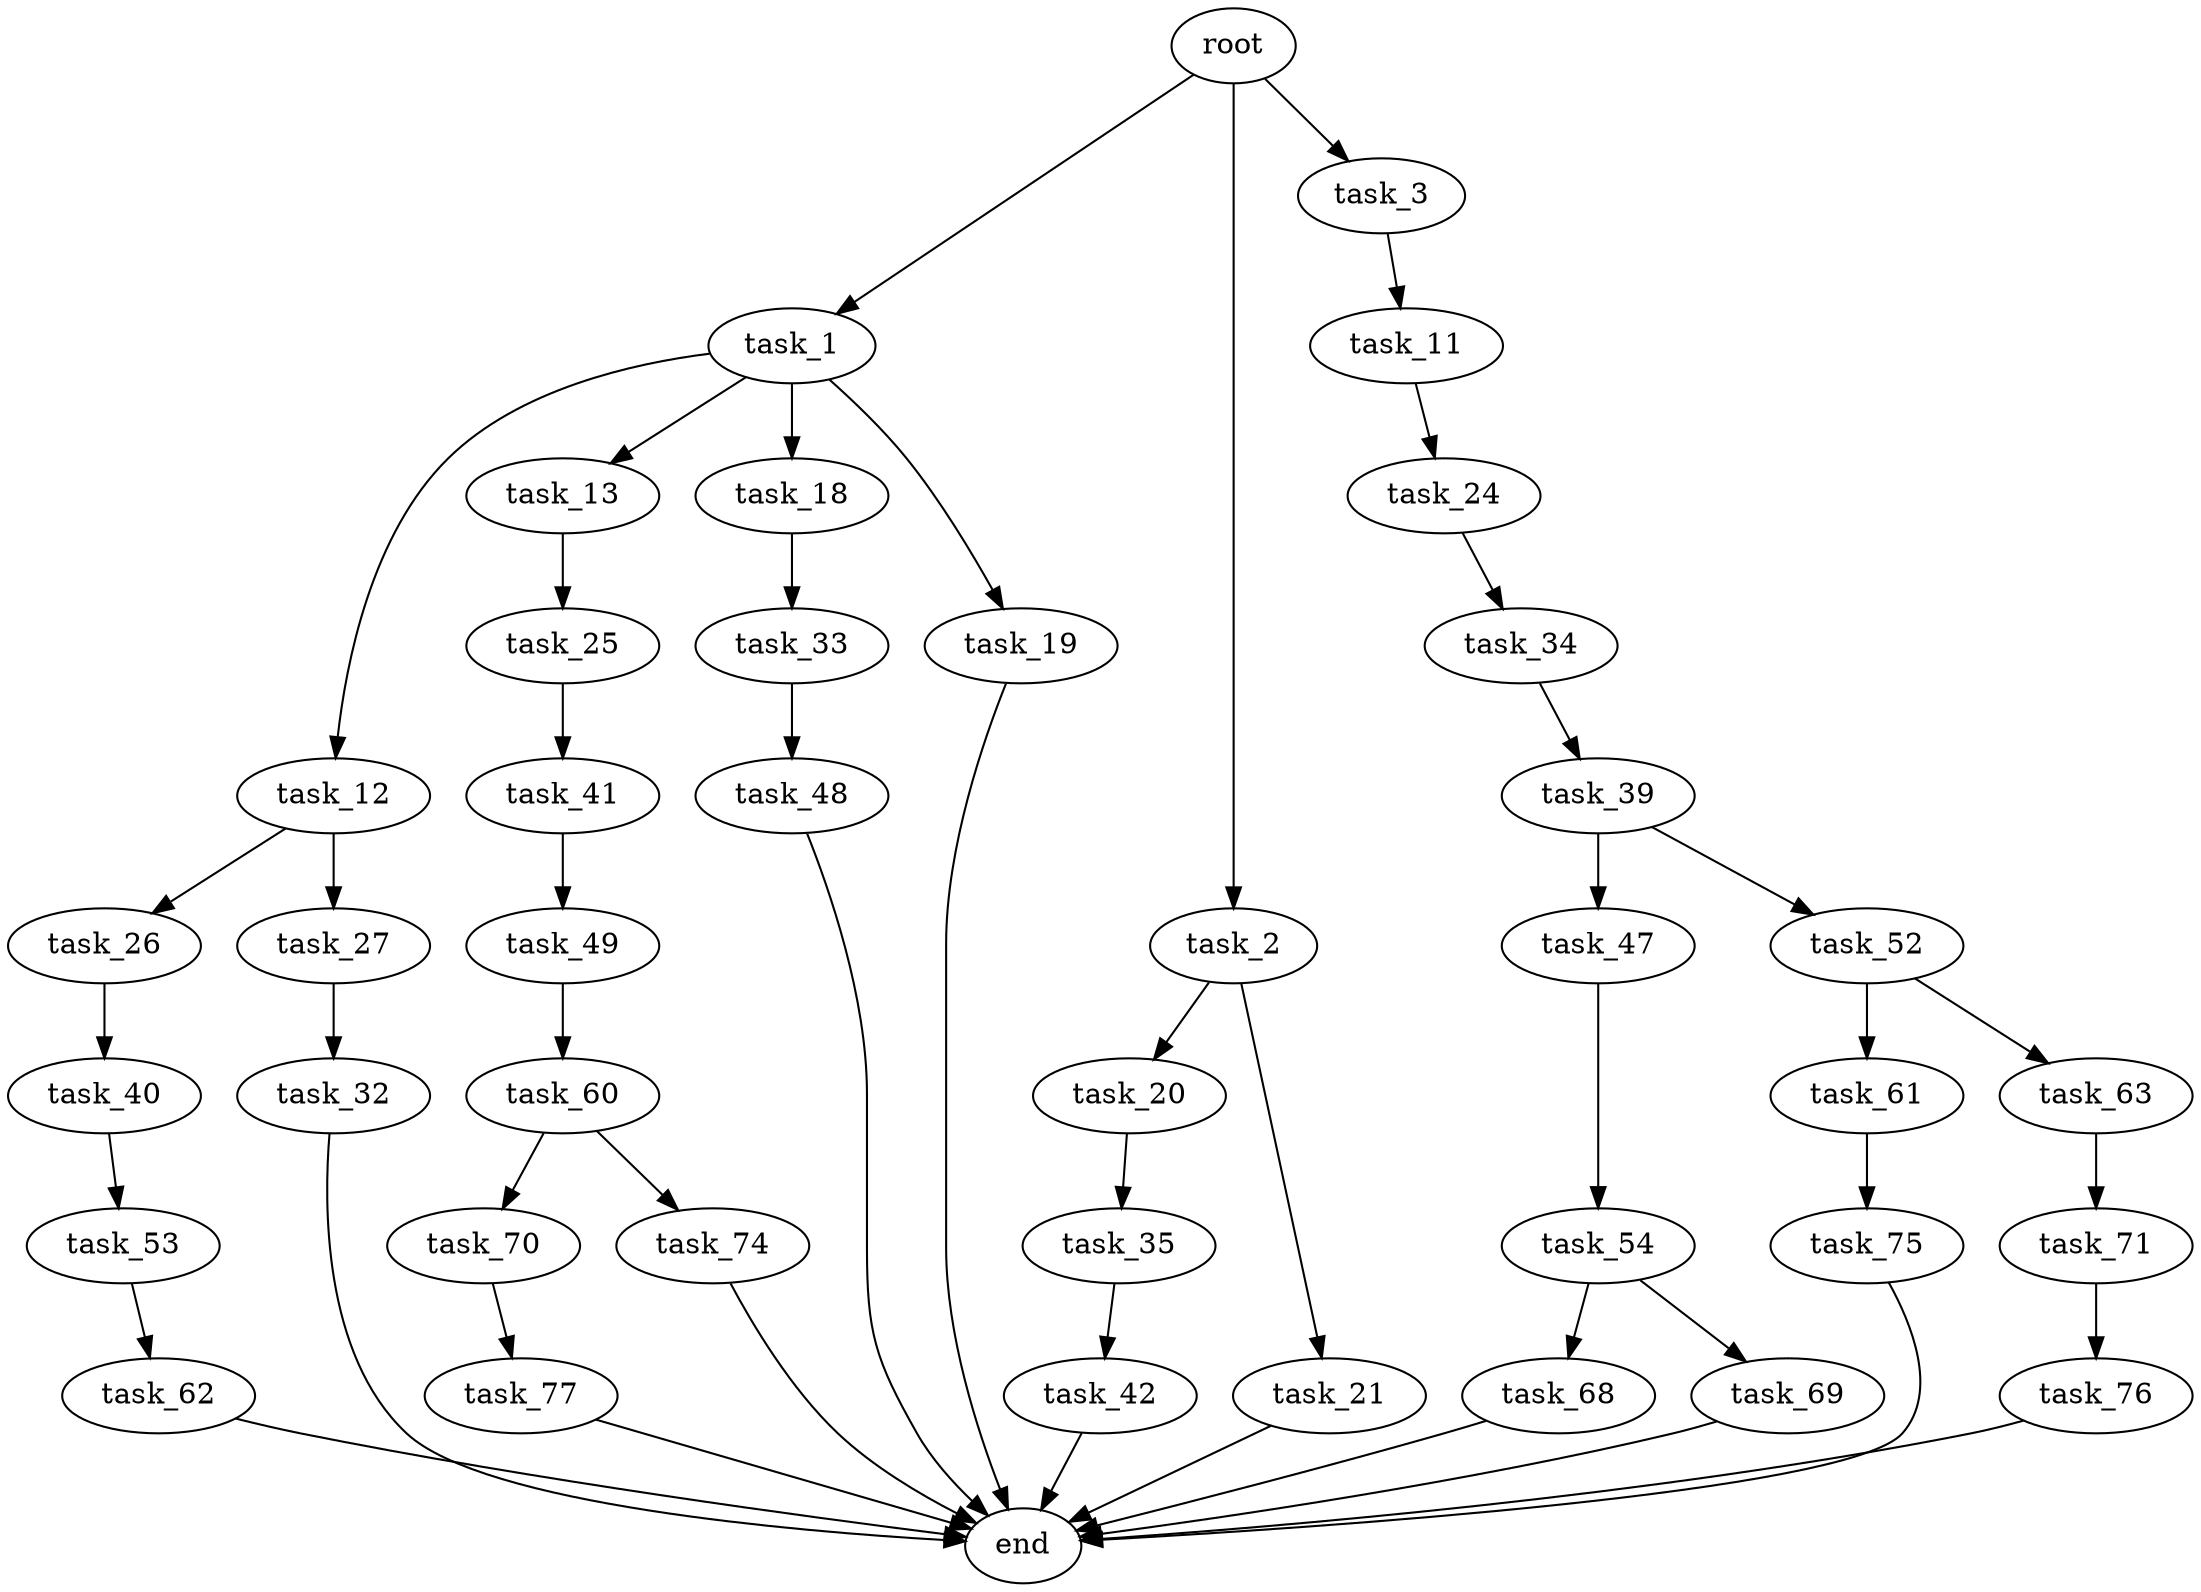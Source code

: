 digraph G {
  root [size="0.000000"];
  task_1 [size="594459043380.000000"];
  task_2 [size="24720382488.000000"];
  task_3 [size="41614291278.000000"];
  task_12 [size="268959361563.000000"];
  task_13 [size="68719476736.000000"];
  task_18 [size="134217728000.000000"];
  task_19 [size="28991029248.000000"];
  task_20 [size="26208675036.000000"];
  task_21 [size="396658938780.000000"];
  task_11 [size="646817766339.000000"];
  task_24 [size="1334883107923.000000"];
  task_26 [size="6146993556.000000"];
  task_27 [size="8589934592.000000"];
  task_25 [size="30615320806.000000"];
  task_33 [size="123976996409.000000"];
  end [size="0.000000"];
  task_35 [size="189394208605.000000"];
  task_34 [size="782757789696.000000"];
  task_41 [size="917632504517.000000"];
  task_40 [size="563338971572.000000"];
  task_32 [size="592519591958.000000"];
  task_48 [size="967490050504.000000"];
  task_39 [size="400018710244.000000"];
  task_42 [size="371650801739.000000"];
  task_47 [size="3209066995.000000"];
  task_52 [size="1073741824000.000000"];
  task_53 [size="72781093248.000000"];
  task_49 [size="368293445632.000000"];
  task_54 [size="24723961706.000000"];
  task_60 [size="624871331225.000000"];
  task_61 [size="231928233984.000000"];
  task_63 [size="1900103793.000000"];
  task_62 [size="42695493042.000000"];
  task_68 [size="187303635394.000000"];
  task_69 [size="1073741824000.000000"];
  task_70 [size="5241467046.000000"];
  task_74 [size="164922681108.000000"];
  task_75 [size="921575462683.000000"];
  task_71 [size="15948704176.000000"];
  task_77 [size="651517088380.000000"];
  task_76 [size="94405964808.000000"];

  root -> task_1 [size="1.000000"];
  root -> task_2 [size="1.000000"];
  root -> task_3 [size="1.000000"];
  task_1 -> task_12 [size="679477248.000000"];
  task_1 -> task_13 [size="679477248.000000"];
  task_1 -> task_18 [size="679477248.000000"];
  task_1 -> task_19 [size="679477248.000000"];
  task_2 -> task_20 [size="536870912.000000"];
  task_2 -> task_21 [size="536870912.000000"];
  task_3 -> task_11 [size="838860800.000000"];
  task_12 -> task_26 [size="209715200.000000"];
  task_12 -> task_27 [size="209715200.000000"];
  task_13 -> task_25 [size="134217728.000000"];
  task_18 -> task_33 [size="209715200.000000"];
  task_19 -> end [size="1.000000"];
  task_20 -> task_35 [size="33554432.000000"];
  task_21 -> end [size="1.000000"];
  task_11 -> task_24 [size="838860800.000000"];
  task_24 -> task_34 [size="838860800.000000"];
  task_26 -> task_40 [size="536870912.000000"];
  task_27 -> task_32 [size="33554432.000000"];
  task_25 -> task_41 [size="679477248.000000"];
  task_33 -> task_48 [size="411041792.000000"];
  task_35 -> task_42 [size="209715200.000000"];
  task_34 -> task_39 [size="679477248.000000"];
  task_41 -> task_49 [size="679477248.000000"];
  task_40 -> task_53 [size="536870912.000000"];
  task_32 -> end [size="1.000000"];
  task_48 -> end [size="1.000000"];
  task_39 -> task_47 [size="411041792.000000"];
  task_39 -> task_52 [size="411041792.000000"];
  task_42 -> end [size="1.000000"];
  task_47 -> task_54 [size="134217728.000000"];
  task_52 -> task_61 [size="838860800.000000"];
  task_52 -> task_63 [size="838860800.000000"];
  task_53 -> task_62 [size="134217728.000000"];
  task_49 -> task_60 [size="411041792.000000"];
  task_54 -> task_68 [size="411041792.000000"];
  task_54 -> task_69 [size="411041792.000000"];
  task_60 -> task_70 [size="411041792.000000"];
  task_60 -> task_74 [size="411041792.000000"];
  task_61 -> task_75 [size="301989888.000000"];
  task_63 -> task_71 [size="33554432.000000"];
  task_62 -> end [size="1.000000"];
  task_68 -> end [size="1.000000"];
  task_69 -> end [size="1.000000"];
  task_70 -> task_77 [size="536870912.000000"];
  task_74 -> end [size="1.000000"];
  task_75 -> end [size="1.000000"];
  task_71 -> task_76 [size="301989888.000000"];
  task_77 -> end [size="1.000000"];
  task_76 -> end [size="1.000000"];
}
